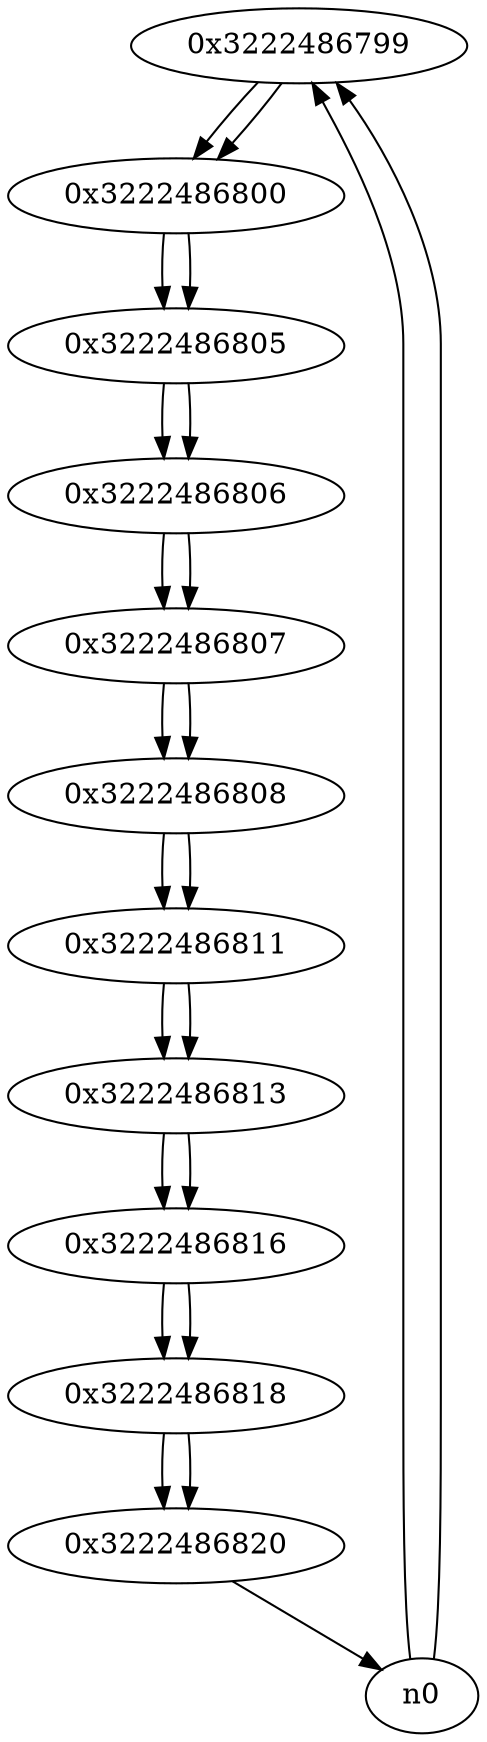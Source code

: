 digraph G{
/* nodes */
  n1 [label="0x3222486799"]
  n2 [label="0x3222486800"]
  n3 [label="0x3222486805"]
  n4 [label="0x3222486806"]
  n5 [label="0x3222486807"]
  n6 [label="0x3222486808"]
  n7 [label="0x3222486811"]
  n8 [label="0x3222486813"]
  n9 [label="0x3222486816"]
  n10 [label="0x3222486818"]
  n11 [label="0x3222486820"]
/* edges */
n1 -> n2;
n0 -> n1;
n0 -> n1;
n2 -> n3;
n1 -> n2;
n3 -> n4;
n2 -> n3;
n4 -> n5;
n3 -> n4;
n5 -> n6;
n4 -> n5;
n6 -> n7;
n5 -> n6;
n7 -> n8;
n6 -> n7;
n8 -> n9;
n7 -> n8;
n9 -> n10;
n8 -> n9;
n10 -> n11;
n9 -> n10;
n11 -> n0;
n10 -> n11;
}
